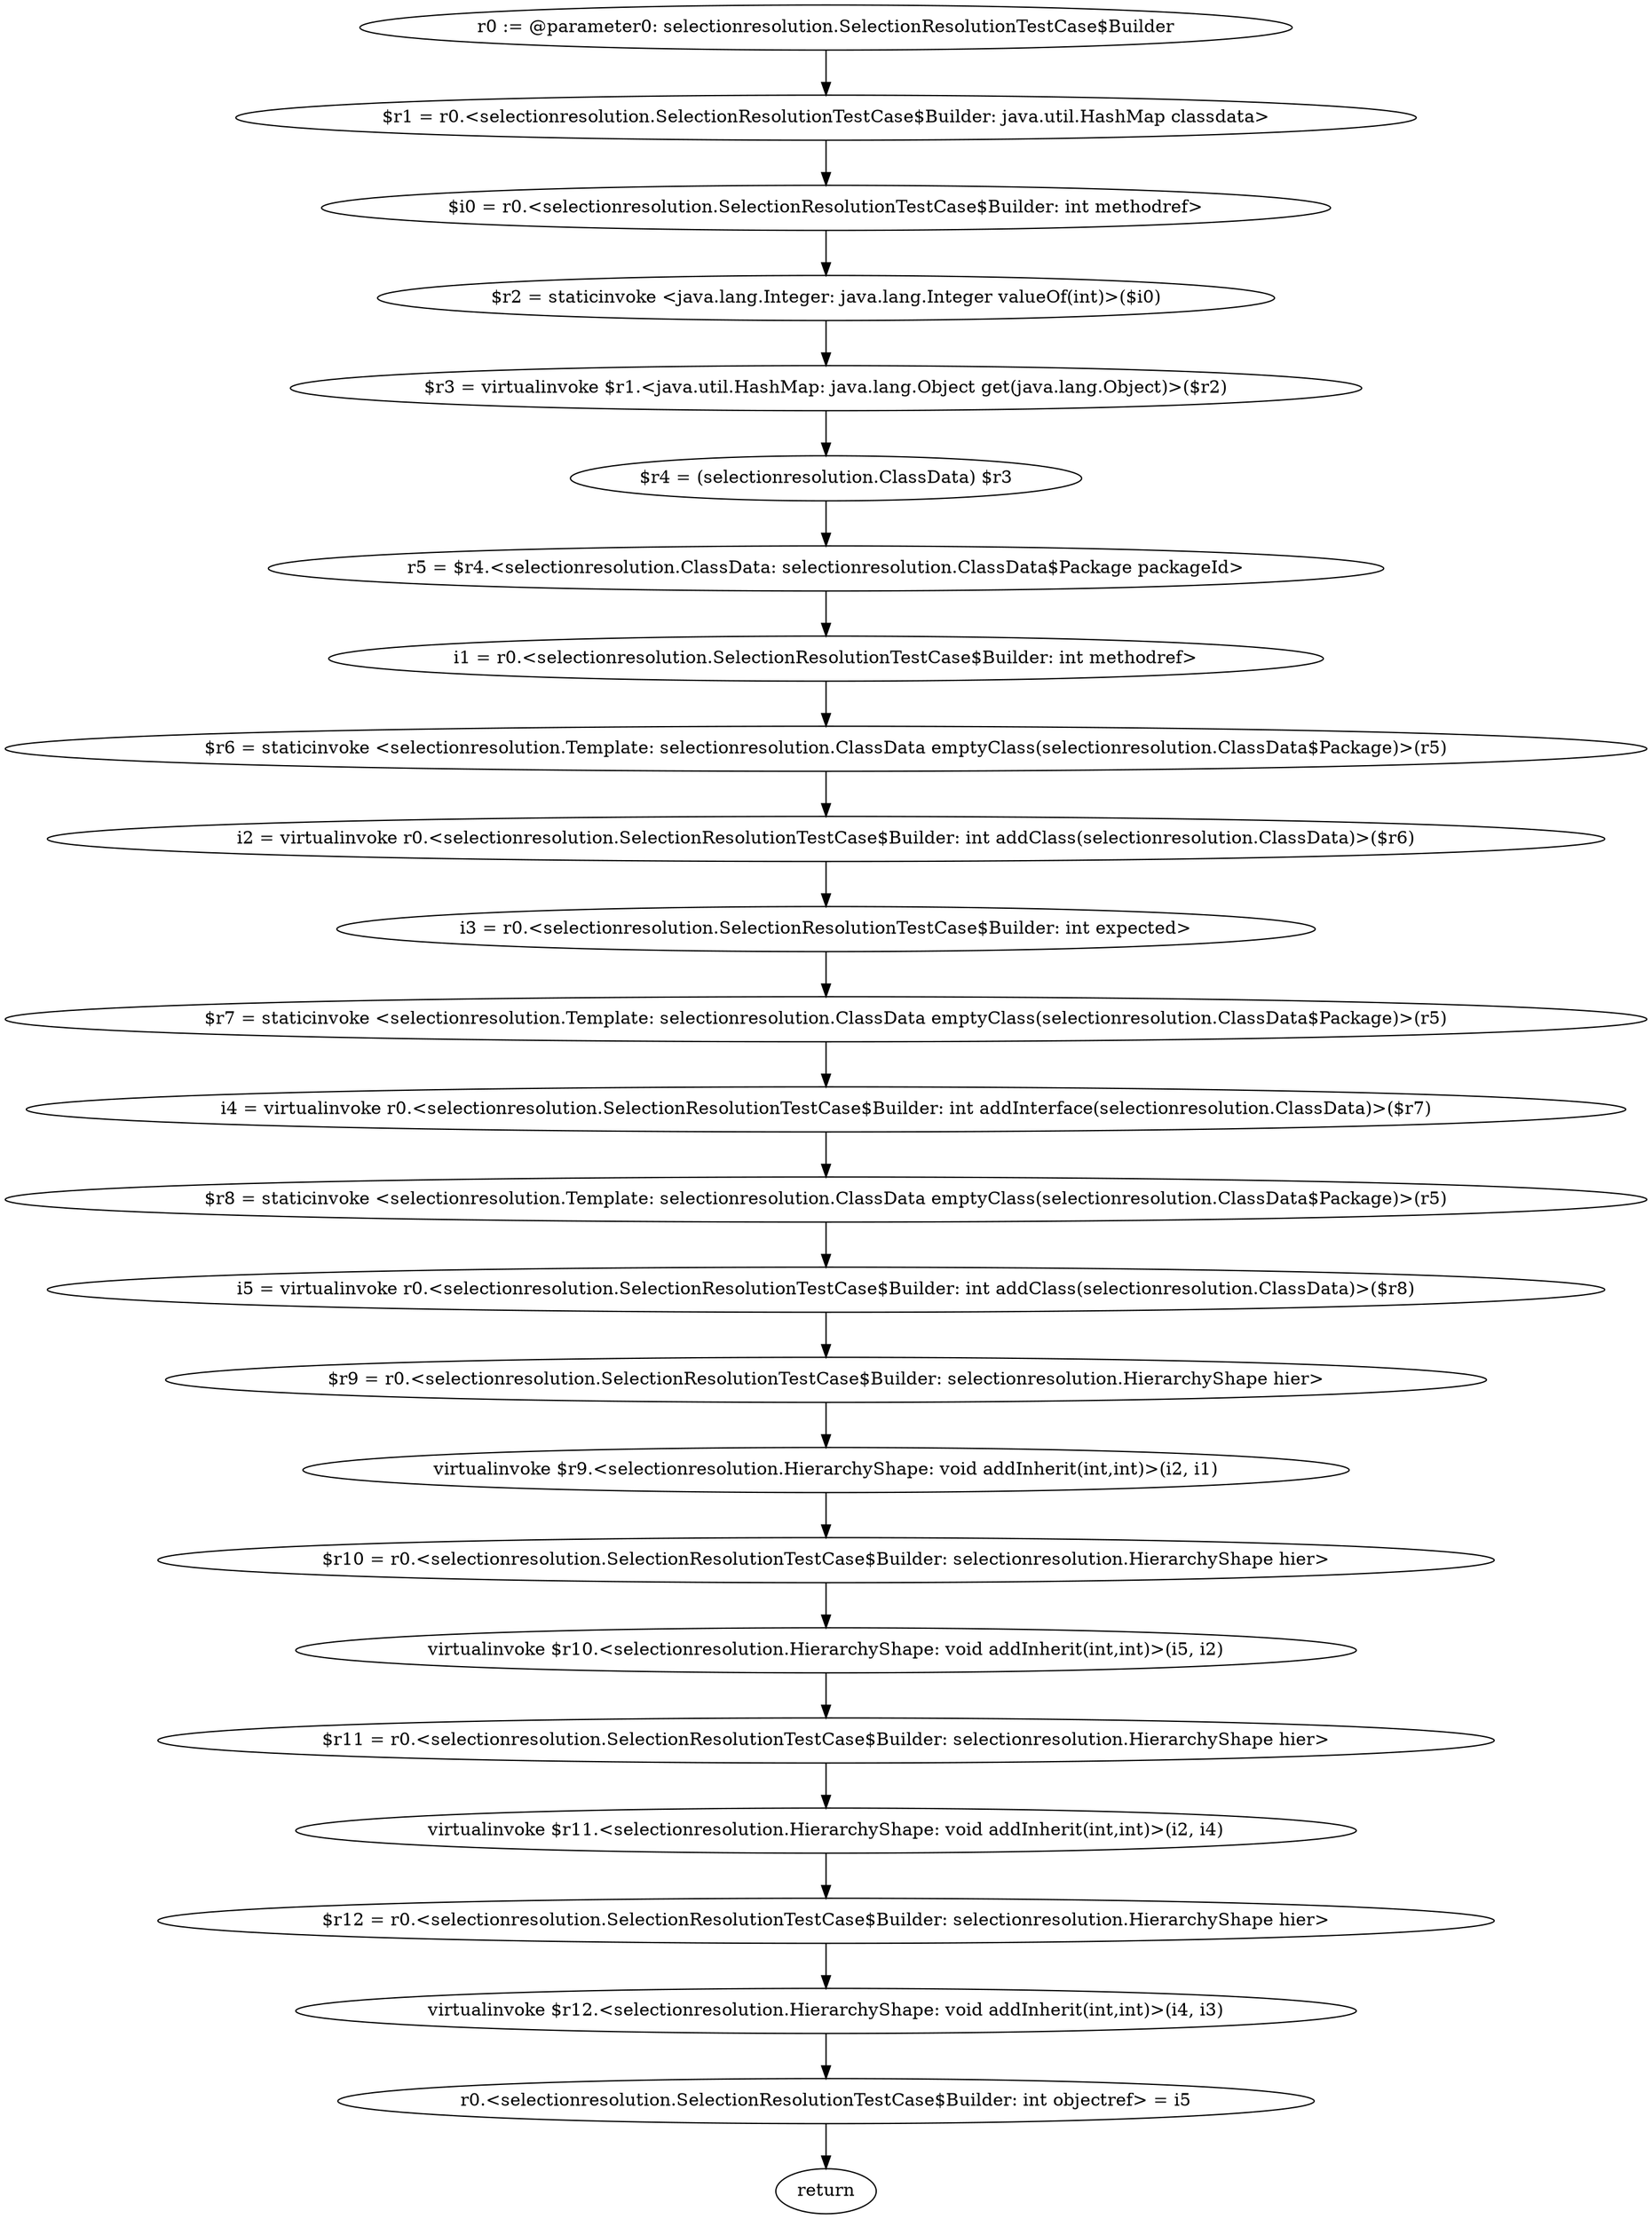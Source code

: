 digraph "unitGraph" {
    "r0 := @parameter0: selectionresolution.SelectionResolutionTestCase$Builder"
    "$r1 = r0.<selectionresolution.SelectionResolutionTestCase$Builder: java.util.HashMap classdata>"
    "$i0 = r0.<selectionresolution.SelectionResolutionTestCase$Builder: int methodref>"
    "$r2 = staticinvoke <java.lang.Integer: java.lang.Integer valueOf(int)>($i0)"
    "$r3 = virtualinvoke $r1.<java.util.HashMap: java.lang.Object get(java.lang.Object)>($r2)"
    "$r4 = (selectionresolution.ClassData) $r3"
    "r5 = $r4.<selectionresolution.ClassData: selectionresolution.ClassData$Package packageId>"
    "i1 = r0.<selectionresolution.SelectionResolutionTestCase$Builder: int methodref>"
    "$r6 = staticinvoke <selectionresolution.Template: selectionresolution.ClassData emptyClass(selectionresolution.ClassData$Package)>(r5)"
    "i2 = virtualinvoke r0.<selectionresolution.SelectionResolutionTestCase$Builder: int addClass(selectionresolution.ClassData)>($r6)"
    "i3 = r0.<selectionresolution.SelectionResolutionTestCase$Builder: int expected>"
    "$r7 = staticinvoke <selectionresolution.Template: selectionresolution.ClassData emptyClass(selectionresolution.ClassData$Package)>(r5)"
    "i4 = virtualinvoke r0.<selectionresolution.SelectionResolutionTestCase$Builder: int addInterface(selectionresolution.ClassData)>($r7)"
    "$r8 = staticinvoke <selectionresolution.Template: selectionresolution.ClassData emptyClass(selectionresolution.ClassData$Package)>(r5)"
    "i5 = virtualinvoke r0.<selectionresolution.SelectionResolutionTestCase$Builder: int addClass(selectionresolution.ClassData)>($r8)"
    "$r9 = r0.<selectionresolution.SelectionResolutionTestCase$Builder: selectionresolution.HierarchyShape hier>"
    "virtualinvoke $r9.<selectionresolution.HierarchyShape: void addInherit(int,int)>(i2, i1)"
    "$r10 = r0.<selectionresolution.SelectionResolutionTestCase$Builder: selectionresolution.HierarchyShape hier>"
    "virtualinvoke $r10.<selectionresolution.HierarchyShape: void addInherit(int,int)>(i5, i2)"
    "$r11 = r0.<selectionresolution.SelectionResolutionTestCase$Builder: selectionresolution.HierarchyShape hier>"
    "virtualinvoke $r11.<selectionresolution.HierarchyShape: void addInherit(int,int)>(i2, i4)"
    "$r12 = r0.<selectionresolution.SelectionResolutionTestCase$Builder: selectionresolution.HierarchyShape hier>"
    "virtualinvoke $r12.<selectionresolution.HierarchyShape: void addInherit(int,int)>(i4, i3)"
    "r0.<selectionresolution.SelectionResolutionTestCase$Builder: int objectref> = i5"
    "return"
    "r0 := @parameter0: selectionresolution.SelectionResolutionTestCase$Builder"->"$r1 = r0.<selectionresolution.SelectionResolutionTestCase$Builder: java.util.HashMap classdata>";
    "$r1 = r0.<selectionresolution.SelectionResolutionTestCase$Builder: java.util.HashMap classdata>"->"$i0 = r0.<selectionresolution.SelectionResolutionTestCase$Builder: int methodref>";
    "$i0 = r0.<selectionresolution.SelectionResolutionTestCase$Builder: int methodref>"->"$r2 = staticinvoke <java.lang.Integer: java.lang.Integer valueOf(int)>($i0)";
    "$r2 = staticinvoke <java.lang.Integer: java.lang.Integer valueOf(int)>($i0)"->"$r3 = virtualinvoke $r1.<java.util.HashMap: java.lang.Object get(java.lang.Object)>($r2)";
    "$r3 = virtualinvoke $r1.<java.util.HashMap: java.lang.Object get(java.lang.Object)>($r2)"->"$r4 = (selectionresolution.ClassData) $r3";
    "$r4 = (selectionresolution.ClassData) $r3"->"r5 = $r4.<selectionresolution.ClassData: selectionresolution.ClassData$Package packageId>";
    "r5 = $r4.<selectionresolution.ClassData: selectionresolution.ClassData$Package packageId>"->"i1 = r0.<selectionresolution.SelectionResolutionTestCase$Builder: int methodref>";
    "i1 = r0.<selectionresolution.SelectionResolutionTestCase$Builder: int methodref>"->"$r6 = staticinvoke <selectionresolution.Template: selectionresolution.ClassData emptyClass(selectionresolution.ClassData$Package)>(r5)";
    "$r6 = staticinvoke <selectionresolution.Template: selectionresolution.ClassData emptyClass(selectionresolution.ClassData$Package)>(r5)"->"i2 = virtualinvoke r0.<selectionresolution.SelectionResolutionTestCase$Builder: int addClass(selectionresolution.ClassData)>($r6)";
    "i2 = virtualinvoke r0.<selectionresolution.SelectionResolutionTestCase$Builder: int addClass(selectionresolution.ClassData)>($r6)"->"i3 = r0.<selectionresolution.SelectionResolutionTestCase$Builder: int expected>";
    "i3 = r0.<selectionresolution.SelectionResolutionTestCase$Builder: int expected>"->"$r7 = staticinvoke <selectionresolution.Template: selectionresolution.ClassData emptyClass(selectionresolution.ClassData$Package)>(r5)";
    "$r7 = staticinvoke <selectionresolution.Template: selectionresolution.ClassData emptyClass(selectionresolution.ClassData$Package)>(r5)"->"i4 = virtualinvoke r0.<selectionresolution.SelectionResolutionTestCase$Builder: int addInterface(selectionresolution.ClassData)>($r7)";
    "i4 = virtualinvoke r0.<selectionresolution.SelectionResolutionTestCase$Builder: int addInterface(selectionresolution.ClassData)>($r7)"->"$r8 = staticinvoke <selectionresolution.Template: selectionresolution.ClassData emptyClass(selectionresolution.ClassData$Package)>(r5)";
    "$r8 = staticinvoke <selectionresolution.Template: selectionresolution.ClassData emptyClass(selectionresolution.ClassData$Package)>(r5)"->"i5 = virtualinvoke r0.<selectionresolution.SelectionResolutionTestCase$Builder: int addClass(selectionresolution.ClassData)>($r8)";
    "i5 = virtualinvoke r0.<selectionresolution.SelectionResolutionTestCase$Builder: int addClass(selectionresolution.ClassData)>($r8)"->"$r9 = r0.<selectionresolution.SelectionResolutionTestCase$Builder: selectionresolution.HierarchyShape hier>";
    "$r9 = r0.<selectionresolution.SelectionResolutionTestCase$Builder: selectionresolution.HierarchyShape hier>"->"virtualinvoke $r9.<selectionresolution.HierarchyShape: void addInherit(int,int)>(i2, i1)";
    "virtualinvoke $r9.<selectionresolution.HierarchyShape: void addInherit(int,int)>(i2, i1)"->"$r10 = r0.<selectionresolution.SelectionResolutionTestCase$Builder: selectionresolution.HierarchyShape hier>";
    "$r10 = r0.<selectionresolution.SelectionResolutionTestCase$Builder: selectionresolution.HierarchyShape hier>"->"virtualinvoke $r10.<selectionresolution.HierarchyShape: void addInherit(int,int)>(i5, i2)";
    "virtualinvoke $r10.<selectionresolution.HierarchyShape: void addInherit(int,int)>(i5, i2)"->"$r11 = r0.<selectionresolution.SelectionResolutionTestCase$Builder: selectionresolution.HierarchyShape hier>";
    "$r11 = r0.<selectionresolution.SelectionResolutionTestCase$Builder: selectionresolution.HierarchyShape hier>"->"virtualinvoke $r11.<selectionresolution.HierarchyShape: void addInherit(int,int)>(i2, i4)";
    "virtualinvoke $r11.<selectionresolution.HierarchyShape: void addInherit(int,int)>(i2, i4)"->"$r12 = r0.<selectionresolution.SelectionResolutionTestCase$Builder: selectionresolution.HierarchyShape hier>";
    "$r12 = r0.<selectionresolution.SelectionResolutionTestCase$Builder: selectionresolution.HierarchyShape hier>"->"virtualinvoke $r12.<selectionresolution.HierarchyShape: void addInherit(int,int)>(i4, i3)";
    "virtualinvoke $r12.<selectionresolution.HierarchyShape: void addInherit(int,int)>(i4, i3)"->"r0.<selectionresolution.SelectionResolutionTestCase$Builder: int objectref> = i5";
    "r0.<selectionresolution.SelectionResolutionTestCase$Builder: int objectref> = i5"->"return";
}
